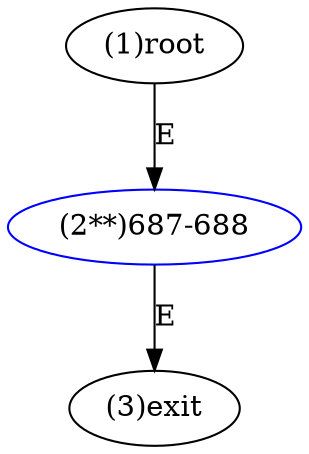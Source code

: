 digraph "" { 
1[ label="(1)root"];
2[ label="(2**)687-688",color=blue];
3[ label="(3)exit"];
1->2[ label="E"];
2->3[ label="E"];
}